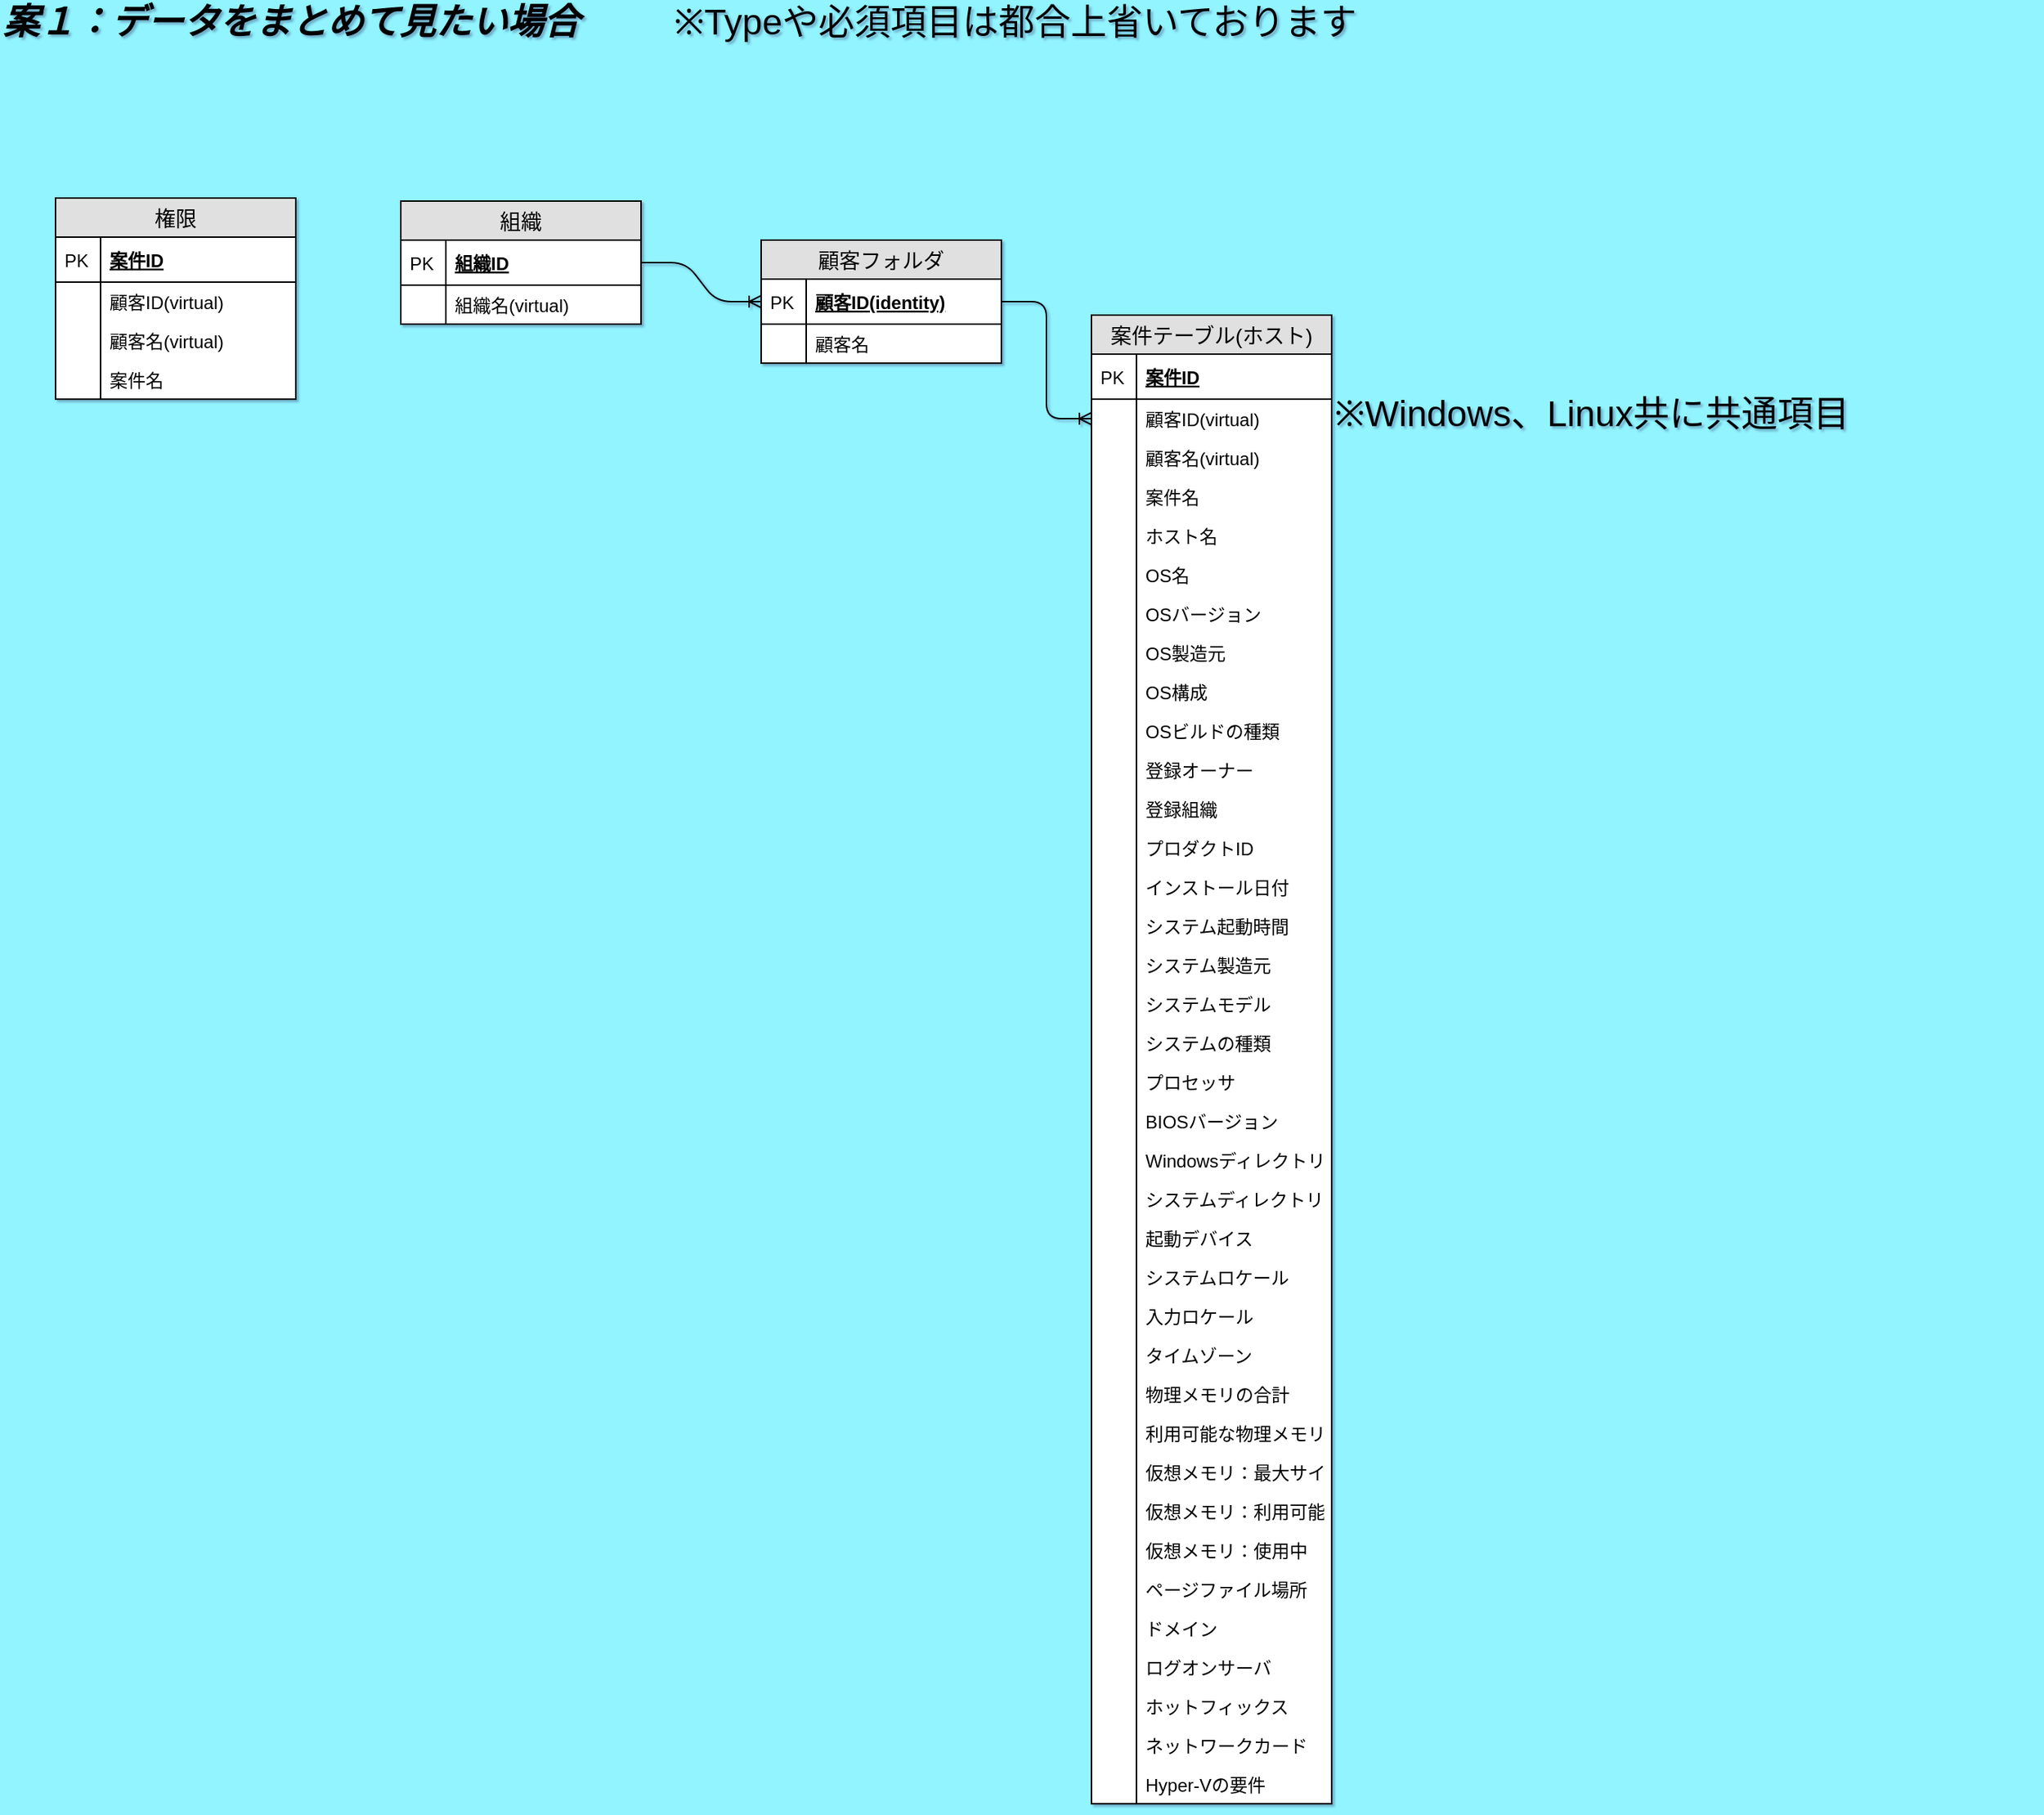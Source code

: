 <mxfile pages="1" version="11.1.5" type="github"><diagram id="xBH4WBvvp5PEgZWIUryZ" name="Page-1"><mxGraphModel dx="1422" dy="715" grid="1" gridSize="10" guides="1" tooltips="1" connect="1" arrows="1" fold="1" page="1" pageScale="1" pageWidth="1654" pageHeight="1169" background="#91F4FF" math="0" shadow="1"><root><mxCell id="0"/><mxCell id="1" parent="0"/><mxCell id="DHz48N2Gg_2RzL-YrVey-17" value="顧客フォルダ" style="swimlane;fontStyle=0;childLayout=stackLayout;horizontal=1;startSize=26;fillColor=#e0e0e0;horizontalStack=0;resizeParent=1;resizeParentMax=0;resizeLast=0;collapsible=1;marginBottom=0;swimlaneFillColor=#ffffff;align=center;fontSize=14;rounded=0;glass=0;" vertex="1" parent="1"><mxGeometry x="590" y="285" width="160" height="82" as="geometry"/></mxCell><mxCell id="DHz48N2Gg_2RzL-YrVey-18" value="顧客ID(identity)" style="shape=partialRectangle;top=0;left=0;right=0;bottom=1;align=left;verticalAlign=middle;fillColor=none;spacingLeft=34;spacingRight=4;overflow=hidden;rotatable=0;points=[[0,0.5],[1,0.5]];portConstraint=eastwest;dropTarget=0;fontStyle=5;fontSize=12;" vertex="1" parent="DHz48N2Gg_2RzL-YrVey-17"><mxGeometry y="26" width="160" height="30" as="geometry"/></mxCell><mxCell id="DHz48N2Gg_2RzL-YrVey-19" value="PK" style="shape=partialRectangle;top=0;left=0;bottom=0;fillColor=none;align=left;verticalAlign=middle;spacingLeft=4;spacingRight=4;overflow=hidden;rotatable=0;points=[];portConstraint=eastwest;part=1;fontSize=12;" vertex="1" connectable="0" parent="DHz48N2Gg_2RzL-YrVey-18"><mxGeometry width="30" height="30" as="geometry"/></mxCell><mxCell id="DHz48N2Gg_2RzL-YrVey-20" value="顧客名" style="shape=partialRectangle;top=0;left=0;right=0;bottom=0;align=left;verticalAlign=top;fillColor=none;spacingLeft=34;spacingRight=4;overflow=hidden;rotatable=0;points=[[0,0.5],[1,0.5]];portConstraint=eastwest;dropTarget=0;fontSize=12;" vertex="1" parent="DHz48N2Gg_2RzL-YrVey-17"><mxGeometry y="56" width="160" height="26" as="geometry"/></mxCell><mxCell id="DHz48N2Gg_2RzL-YrVey-21" value="" style="shape=partialRectangle;top=0;left=0;bottom=0;fillColor=none;align=left;verticalAlign=top;spacingLeft=4;spacingRight=4;overflow=hidden;rotatable=0;points=[];portConstraint=eastwest;part=1;fontSize=12;" vertex="1" connectable="0" parent="DHz48N2Gg_2RzL-YrVey-20"><mxGeometry width="30" height="26" as="geometry"/></mxCell><mxCell id="DHz48N2Gg_2RzL-YrVey-37" value="案件テーブル(ホスト)" style="swimlane;fontStyle=0;childLayout=stackLayout;horizontal=1;startSize=26;fillColor=#e0e0e0;horizontalStack=0;resizeParent=1;resizeParentMax=0;resizeLast=0;collapsible=1;marginBottom=0;swimlaneFillColor=#ffffff;align=center;fontSize=14;rounded=0;glass=0;" vertex="1" parent="1"><mxGeometry x="810" y="335" width="160" height="992" as="geometry"/></mxCell><mxCell id="DHz48N2Gg_2RzL-YrVey-38" value="案件ID" style="shape=partialRectangle;top=0;left=0;right=0;bottom=1;align=left;verticalAlign=middle;fillColor=none;spacingLeft=34;spacingRight=4;overflow=hidden;rotatable=0;points=[[0,0.5],[1,0.5]];portConstraint=eastwest;dropTarget=0;fontStyle=5;fontSize=12;" vertex="1" parent="DHz48N2Gg_2RzL-YrVey-37"><mxGeometry y="26" width="160" height="30" as="geometry"/></mxCell><mxCell id="DHz48N2Gg_2RzL-YrVey-39" value="PK" style="shape=partialRectangle;top=0;left=0;bottom=0;fillColor=none;align=left;verticalAlign=middle;spacingLeft=4;spacingRight=4;overflow=hidden;rotatable=0;points=[];portConstraint=eastwest;part=1;fontSize=12;" vertex="1" connectable="0" parent="DHz48N2Gg_2RzL-YrVey-38"><mxGeometry width="30" height="30" as="geometry"/></mxCell><mxCell id="DHz48N2Gg_2RzL-YrVey-40" value="顧客ID(virtual)" style="shape=partialRectangle;top=0;left=0;right=0;bottom=0;align=left;verticalAlign=top;fillColor=none;spacingLeft=34;spacingRight=4;overflow=hidden;rotatable=0;points=[[0,0.5],[1,0.5]];portConstraint=eastwest;dropTarget=0;fontSize=12;" vertex="1" parent="DHz48N2Gg_2RzL-YrVey-37"><mxGeometry y="56" width="160" height="26" as="geometry"/></mxCell><mxCell id="DHz48N2Gg_2RzL-YrVey-41" value="" style="shape=partialRectangle;top=0;left=0;bottom=0;fillColor=none;align=left;verticalAlign=top;spacingLeft=4;spacingRight=4;overflow=hidden;rotatable=0;points=[];portConstraint=eastwest;part=1;fontSize=12;" vertex="1" connectable="0" parent="DHz48N2Gg_2RzL-YrVey-40"><mxGeometry width="30" height="26" as="geometry"/></mxCell><mxCell id="DHz48N2Gg_2RzL-YrVey-42" value="顧客名(virtual)" style="shape=partialRectangle;top=0;left=0;right=0;bottom=0;align=left;verticalAlign=top;fillColor=none;spacingLeft=34;spacingRight=4;overflow=hidden;rotatable=0;points=[[0,0.5],[1,0.5]];portConstraint=eastwest;dropTarget=0;fontSize=12;" vertex="1" parent="DHz48N2Gg_2RzL-YrVey-37"><mxGeometry y="82" width="160" height="26" as="geometry"/></mxCell><mxCell id="DHz48N2Gg_2RzL-YrVey-43" value="" style="shape=partialRectangle;top=0;left=0;bottom=0;fillColor=none;align=left;verticalAlign=top;spacingLeft=4;spacingRight=4;overflow=hidden;rotatable=0;points=[];portConstraint=eastwest;part=1;fontSize=12;" vertex="1" connectable="0" parent="DHz48N2Gg_2RzL-YrVey-42"><mxGeometry width="30" height="26" as="geometry"/></mxCell><mxCell id="DHz48N2Gg_2RzL-YrVey-86" value="案件名" style="shape=partialRectangle;top=0;left=0;right=0;bottom=0;align=left;verticalAlign=top;fillColor=none;spacingLeft=34;spacingRight=4;overflow=hidden;rotatable=0;points=[[0,0.5],[1,0.5]];portConstraint=eastwest;dropTarget=0;fontSize=12;" vertex="1" parent="DHz48N2Gg_2RzL-YrVey-37"><mxGeometry y="108" width="160" height="26" as="geometry"/></mxCell><mxCell id="DHz48N2Gg_2RzL-YrVey-87" value="" style="shape=partialRectangle;top=0;left=0;bottom=0;fillColor=none;align=left;verticalAlign=top;spacingLeft=4;spacingRight=4;overflow=hidden;rotatable=0;points=[];portConstraint=eastwest;part=1;fontSize=12;" vertex="1" connectable="0" parent="DHz48N2Gg_2RzL-YrVey-86"><mxGeometry width="30" height="26" as="geometry"/></mxCell><mxCell id="DHz48N2Gg_2RzL-YrVey-88" value="ホスト名" style="shape=partialRectangle;top=0;left=0;right=0;bottom=0;align=left;verticalAlign=top;fillColor=none;spacingLeft=34;spacingRight=4;overflow=hidden;rotatable=0;points=[[0,0.5],[1,0.5]];portConstraint=eastwest;dropTarget=0;fontSize=12;" vertex="1" parent="DHz48N2Gg_2RzL-YrVey-37"><mxGeometry y="134" width="160" height="26" as="geometry"/></mxCell><mxCell id="DHz48N2Gg_2RzL-YrVey-89" value="" style="shape=partialRectangle;top=0;left=0;bottom=0;fillColor=none;align=left;verticalAlign=top;spacingLeft=4;spacingRight=4;overflow=hidden;rotatable=0;points=[];portConstraint=eastwest;part=1;fontSize=12;" vertex="1" connectable="0" parent="DHz48N2Gg_2RzL-YrVey-88"><mxGeometry width="30" height="26" as="geometry"/></mxCell><mxCell id="DHz48N2Gg_2RzL-YrVey-90" value="OS名" style="shape=partialRectangle;top=0;left=0;right=0;bottom=0;align=left;verticalAlign=top;fillColor=none;spacingLeft=34;spacingRight=4;overflow=hidden;rotatable=0;points=[[0,0.5],[1,0.5]];portConstraint=eastwest;dropTarget=0;fontSize=12;" vertex="1" parent="DHz48N2Gg_2RzL-YrVey-37"><mxGeometry y="160" width="160" height="26" as="geometry"/></mxCell><mxCell id="DHz48N2Gg_2RzL-YrVey-91" value="" style="shape=partialRectangle;top=0;left=0;bottom=0;fillColor=none;align=left;verticalAlign=top;spacingLeft=4;spacingRight=4;overflow=hidden;rotatable=0;points=[];portConstraint=eastwest;part=1;fontSize=12;" vertex="1" connectable="0" parent="DHz48N2Gg_2RzL-YrVey-90"><mxGeometry width="30" height="26" as="geometry"/></mxCell><mxCell id="DHz48N2Gg_2RzL-YrVey-92" value="OSバージョン" style="shape=partialRectangle;top=0;left=0;right=0;bottom=0;align=left;verticalAlign=top;fillColor=none;spacingLeft=34;spacingRight=4;overflow=hidden;rotatable=0;points=[[0,0.5],[1,0.5]];portConstraint=eastwest;dropTarget=0;fontSize=12;" vertex="1" parent="DHz48N2Gg_2RzL-YrVey-37"><mxGeometry y="186" width="160" height="26" as="geometry"/></mxCell><mxCell id="DHz48N2Gg_2RzL-YrVey-93" value="" style="shape=partialRectangle;top=0;left=0;bottom=0;fillColor=none;align=left;verticalAlign=top;spacingLeft=4;spacingRight=4;overflow=hidden;rotatable=0;points=[];portConstraint=eastwest;part=1;fontSize=12;" vertex="1" connectable="0" parent="DHz48N2Gg_2RzL-YrVey-92"><mxGeometry width="30" height="26" as="geometry"/></mxCell><mxCell id="DHz48N2Gg_2RzL-YrVey-94" value="OS製造元" style="shape=partialRectangle;top=0;left=0;right=0;bottom=0;align=left;verticalAlign=top;fillColor=none;spacingLeft=34;spacingRight=4;overflow=hidden;rotatable=0;points=[[0,0.5],[1,0.5]];portConstraint=eastwest;dropTarget=0;fontSize=12;" vertex="1" parent="DHz48N2Gg_2RzL-YrVey-37"><mxGeometry y="212" width="160" height="26" as="geometry"/></mxCell><mxCell id="DHz48N2Gg_2RzL-YrVey-95" value="" style="shape=partialRectangle;top=0;left=0;bottom=0;fillColor=none;align=left;verticalAlign=top;spacingLeft=4;spacingRight=4;overflow=hidden;rotatable=0;points=[];portConstraint=eastwest;part=1;fontSize=12;" vertex="1" connectable="0" parent="DHz48N2Gg_2RzL-YrVey-94"><mxGeometry width="30" height="26" as="geometry"/></mxCell><mxCell id="DHz48N2Gg_2RzL-YrVey-96" value="OS構成" style="shape=partialRectangle;top=0;left=0;right=0;bottom=0;align=left;verticalAlign=top;fillColor=none;spacingLeft=34;spacingRight=4;overflow=hidden;rotatable=0;points=[[0,0.5],[1,0.5]];portConstraint=eastwest;dropTarget=0;fontSize=12;" vertex="1" parent="DHz48N2Gg_2RzL-YrVey-37"><mxGeometry y="238" width="160" height="26" as="geometry"/></mxCell><mxCell id="DHz48N2Gg_2RzL-YrVey-97" value="" style="shape=partialRectangle;top=0;left=0;bottom=0;fillColor=none;align=left;verticalAlign=top;spacingLeft=4;spacingRight=4;overflow=hidden;rotatable=0;points=[];portConstraint=eastwest;part=1;fontSize=12;" vertex="1" connectable="0" parent="DHz48N2Gg_2RzL-YrVey-96"><mxGeometry width="30" height="26" as="geometry"/></mxCell><mxCell id="DHz48N2Gg_2RzL-YrVey-98" value="OSビルドの種類" style="shape=partialRectangle;top=0;left=0;right=0;bottom=0;align=left;verticalAlign=top;fillColor=none;spacingLeft=34;spacingRight=4;overflow=hidden;rotatable=0;points=[[0,0.5],[1,0.5]];portConstraint=eastwest;dropTarget=0;fontSize=12;" vertex="1" parent="DHz48N2Gg_2RzL-YrVey-37"><mxGeometry y="264" width="160" height="26" as="geometry"/></mxCell><mxCell id="DHz48N2Gg_2RzL-YrVey-99" value="" style="shape=partialRectangle;top=0;left=0;bottom=0;fillColor=none;align=left;verticalAlign=top;spacingLeft=4;spacingRight=4;overflow=hidden;rotatable=0;points=[];portConstraint=eastwest;part=1;fontSize=12;" vertex="1" connectable="0" parent="DHz48N2Gg_2RzL-YrVey-98"><mxGeometry width="30" height="26" as="geometry"/></mxCell><mxCell id="DHz48N2Gg_2RzL-YrVey-48" value="登録オーナー" style="shape=partialRectangle;top=0;left=0;right=0;bottom=0;align=left;verticalAlign=top;fillColor=none;spacingLeft=34;spacingRight=4;overflow=hidden;rotatable=0;points=[[0,0.5],[1,0.5]];portConstraint=eastwest;dropTarget=0;fontSize=12;" vertex="1" parent="DHz48N2Gg_2RzL-YrVey-37"><mxGeometry y="290" width="160" height="26" as="geometry"/></mxCell><mxCell id="DHz48N2Gg_2RzL-YrVey-49" value="" style="shape=partialRectangle;top=0;left=0;bottom=0;fillColor=none;align=left;verticalAlign=top;spacingLeft=4;spacingRight=4;overflow=hidden;rotatable=0;points=[];portConstraint=eastwest;part=1;fontSize=12;" vertex="1" connectable="0" parent="DHz48N2Gg_2RzL-YrVey-48"><mxGeometry width="30" height="26" as="geometry"/></mxCell><mxCell id="DHz48N2Gg_2RzL-YrVey-100" value="登録組織" style="shape=partialRectangle;top=0;left=0;right=0;bottom=0;align=left;verticalAlign=top;fillColor=none;spacingLeft=34;spacingRight=4;overflow=hidden;rotatable=0;points=[[0,0.5],[1,0.5]];portConstraint=eastwest;dropTarget=0;fontSize=12;" vertex="1" parent="DHz48N2Gg_2RzL-YrVey-37"><mxGeometry y="316" width="160" height="26" as="geometry"/></mxCell><mxCell id="DHz48N2Gg_2RzL-YrVey-101" value="" style="shape=partialRectangle;top=0;left=0;bottom=0;fillColor=none;align=left;verticalAlign=top;spacingLeft=4;spacingRight=4;overflow=hidden;rotatable=0;points=[];portConstraint=eastwest;part=1;fontSize=12;" vertex="1" connectable="0" parent="DHz48N2Gg_2RzL-YrVey-100"><mxGeometry width="30" height="26" as="geometry"/></mxCell><mxCell id="DHz48N2Gg_2RzL-YrVey-102" value="プロダクトID" style="shape=partialRectangle;top=0;left=0;right=0;bottom=0;align=left;verticalAlign=top;fillColor=none;spacingLeft=34;spacingRight=4;overflow=hidden;rotatable=0;points=[[0,0.5],[1,0.5]];portConstraint=eastwest;dropTarget=0;fontSize=12;" vertex="1" parent="DHz48N2Gg_2RzL-YrVey-37"><mxGeometry y="342" width="160" height="26" as="geometry"/></mxCell><mxCell id="DHz48N2Gg_2RzL-YrVey-103" value="" style="shape=partialRectangle;top=0;left=0;bottom=0;fillColor=none;align=left;verticalAlign=top;spacingLeft=4;spacingRight=4;overflow=hidden;rotatable=0;points=[];portConstraint=eastwest;part=1;fontSize=12;" vertex="1" connectable="0" parent="DHz48N2Gg_2RzL-YrVey-102"><mxGeometry width="30" height="26" as="geometry"/></mxCell><mxCell id="DHz48N2Gg_2RzL-YrVey-104" value="インストール日付" style="shape=partialRectangle;top=0;left=0;right=0;bottom=0;align=left;verticalAlign=top;fillColor=none;spacingLeft=34;spacingRight=4;overflow=hidden;rotatable=0;points=[[0,0.5],[1,0.5]];portConstraint=eastwest;dropTarget=0;fontSize=12;" vertex="1" parent="DHz48N2Gg_2RzL-YrVey-37"><mxGeometry y="368" width="160" height="26" as="geometry"/></mxCell><mxCell id="DHz48N2Gg_2RzL-YrVey-105" value="" style="shape=partialRectangle;top=0;left=0;bottom=0;fillColor=none;align=left;verticalAlign=top;spacingLeft=4;spacingRight=4;overflow=hidden;rotatable=0;points=[];portConstraint=eastwest;part=1;fontSize=12;" vertex="1" connectable="0" parent="DHz48N2Gg_2RzL-YrVey-104"><mxGeometry width="30" height="26" as="geometry"/></mxCell><mxCell id="DHz48N2Gg_2RzL-YrVey-106" value="システム起動時間" style="shape=partialRectangle;top=0;left=0;right=0;bottom=0;align=left;verticalAlign=top;fillColor=none;spacingLeft=34;spacingRight=4;overflow=hidden;rotatable=0;points=[[0,0.5],[1,0.5]];portConstraint=eastwest;dropTarget=0;fontSize=12;" vertex="1" parent="DHz48N2Gg_2RzL-YrVey-37"><mxGeometry y="394" width="160" height="26" as="geometry"/></mxCell><mxCell id="DHz48N2Gg_2RzL-YrVey-107" value="" style="shape=partialRectangle;top=0;left=0;bottom=0;fillColor=none;align=left;verticalAlign=top;spacingLeft=4;spacingRight=4;overflow=hidden;rotatable=0;points=[];portConstraint=eastwest;part=1;fontSize=12;" vertex="1" connectable="0" parent="DHz48N2Gg_2RzL-YrVey-106"><mxGeometry width="30" height="26" as="geometry"/></mxCell><mxCell id="DHz48N2Gg_2RzL-YrVey-108" value="システム製造元" style="shape=partialRectangle;top=0;left=0;right=0;bottom=0;align=left;verticalAlign=top;fillColor=none;spacingLeft=34;spacingRight=4;overflow=hidden;rotatable=0;points=[[0,0.5],[1,0.5]];portConstraint=eastwest;dropTarget=0;fontSize=12;" vertex="1" parent="DHz48N2Gg_2RzL-YrVey-37"><mxGeometry y="420" width="160" height="26" as="geometry"/></mxCell><mxCell id="DHz48N2Gg_2RzL-YrVey-109" value="" style="shape=partialRectangle;top=0;left=0;bottom=0;fillColor=none;align=left;verticalAlign=top;spacingLeft=4;spacingRight=4;overflow=hidden;rotatable=0;points=[];portConstraint=eastwest;part=1;fontSize=12;" vertex="1" connectable="0" parent="DHz48N2Gg_2RzL-YrVey-108"><mxGeometry width="30" height="26" as="geometry"/></mxCell><mxCell id="DHz48N2Gg_2RzL-YrVey-110" value="システムモデル" style="shape=partialRectangle;top=0;left=0;right=0;bottom=0;align=left;verticalAlign=top;fillColor=none;spacingLeft=34;spacingRight=4;overflow=hidden;rotatable=0;points=[[0,0.5],[1,0.5]];portConstraint=eastwest;dropTarget=0;fontSize=12;" vertex="1" parent="DHz48N2Gg_2RzL-YrVey-37"><mxGeometry y="446" width="160" height="26" as="geometry"/></mxCell><mxCell id="DHz48N2Gg_2RzL-YrVey-111" value="" style="shape=partialRectangle;top=0;left=0;bottom=0;fillColor=none;align=left;verticalAlign=top;spacingLeft=4;spacingRight=4;overflow=hidden;rotatable=0;points=[];portConstraint=eastwest;part=1;fontSize=12;" vertex="1" connectable="0" parent="DHz48N2Gg_2RzL-YrVey-110"><mxGeometry width="30" height="26" as="geometry"/></mxCell><mxCell id="DHz48N2Gg_2RzL-YrVey-112" value="システムの種類" style="shape=partialRectangle;top=0;left=0;right=0;bottom=0;align=left;verticalAlign=top;fillColor=none;spacingLeft=34;spacingRight=4;overflow=hidden;rotatable=0;points=[[0,0.5],[1,0.5]];portConstraint=eastwest;dropTarget=0;fontSize=12;" vertex="1" parent="DHz48N2Gg_2RzL-YrVey-37"><mxGeometry y="472" width="160" height="26" as="geometry"/></mxCell><mxCell id="DHz48N2Gg_2RzL-YrVey-113" value="" style="shape=partialRectangle;top=0;left=0;bottom=0;fillColor=none;align=left;verticalAlign=top;spacingLeft=4;spacingRight=4;overflow=hidden;rotatable=0;points=[];portConstraint=eastwest;part=1;fontSize=12;" vertex="1" connectable="0" parent="DHz48N2Gg_2RzL-YrVey-112"><mxGeometry width="30" height="26" as="geometry"/></mxCell><mxCell id="DHz48N2Gg_2RzL-YrVey-114" value="プロセッサ" style="shape=partialRectangle;top=0;left=0;right=0;bottom=0;align=left;verticalAlign=top;fillColor=none;spacingLeft=34;spacingRight=4;overflow=hidden;rotatable=0;points=[[0,0.5],[1,0.5]];portConstraint=eastwest;dropTarget=0;fontSize=12;" vertex="1" parent="DHz48N2Gg_2RzL-YrVey-37"><mxGeometry y="498" width="160" height="26" as="geometry"/></mxCell><mxCell id="DHz48N2Gg_2RzL-YrVey-115" value="" style="shape=partialRectangle;top=0;left=0;bottom=0;fillColor=none;align=left;verticalAlign=top;spacingLeft=4;spacingRight=4;overflow=hidden;rotatable=0;points=[];portConstraint=eastwest;part=1;fontSize=12;" vertex="1" connectable="0" parent="DHz48N2Gg_2RzL-YrVey-114"><mxGeometry width="30" height="26" as="geometry"/></mxCell><mxCell id="DHz48N2Gg_2RzL-YrVey-116" value="BIOSバージョン" style="shape=partialRectangle;top=0;left=0;right=0;bottom=0;align=left;verticalAlign=top;fillColor=none;spacingLeft=34;spacingRight=4;overflow=hidden;rotatable=0;points=[[0,0.5],[1,0.5]];portConstraint=eastwest;dropTarget=0;fontSize=12;" vertex="1" parent="DHz48N2Gg_2RzL-YrVey-37"><mxGeometry y="524" width="160" height="26" as="geometry"/></mxCell><mxCell id="DHz48N2Gg_2RzL-YrVey-117" value="" style="shape=partialRectangle;top=0;left=0;bottom=0;fillColor=none;align=left;verticalAlign=top;spacingLeft=4;spacingRight=4;overflow=hidden;rotatable=0;points=[];portConstraint=eastwest;part=1;fontSize=12;" vertex="1" connectable="0" parent="DHz48N2Gg_2RzL-YrVey-116"><mxGeometry width="30" height="26" as="geometry"/></mxCell><mxCell id="DHz48N2Gg_2RzL-YrVey-118" value="Windowsディレクトリ" style="shape=partialRectangle;top=0;left=0;right=0;bottom=0;align=left;verticalAlign=top;fillColor=none;spacingLeft=34;spacingRight=4;overflow=hidden;rotatable=0;points=[[0,0.5],[1,0.5]];portConstraint=eastwest;dropTarget=0;fontSize=12;" vertex="1" parent="DHz48N2Gg_2RzL-YrVey-37"><mxGeometry y="550" width="160" height="26" as="geometry"/></mxCell><mxCell id="DHz48N2Gg_2RzL-YrVey-119" value="" style="shape=partialRectangle;top=0;left=0;bottom=0;fillColor=none;align=left;verticalAlign=top;spacingLeft=4;spacingRight=4;overflow=hidden;rotatable=0;points=[];portConstraint=eastwest;part=1;fontSize=12;" vertex="1" connectable="0" parent="DHz48N2Gg_2RzL-YrVey-118"><mxGeometry width="30" height="26" as="geometry"/></mxCell><mxCell id="DHz48N2Gg_2RzL-YrVey-120" value="システムディレクトリ" style="shape=partialRectangle;top=0;left=0;right=0;bottom=0;align=left;verticalAlign=top;fillColor=none;spacingLeft=34;spacingRight=4;overflow=hidden;rotatable=0;points=[[0,0.5],[1,0.5]];portConstraint=eastwest;dropTarget=0;fontSize=12;" vertex="1" parent="DHz48N2Gg_2RzL-YrVey-37"><mxGeometry y="576" width="160" height="26" as="geometry"/></mxCell><mxCell id="DHz48N2Gg_2RzL-YrVey-121" value="" style="shape=partialRectangle;top=0;left=0;bottom=0;fillColor=none;align=left;verticalAlign=top;spacingLeft=4;spacingRight=4;overflow=hidden;rotatable=0;points=[];portConstraint=eastwest;part=1;fontSize=12;" vertex="1" connectable="0" parent="DHz48N2Gg_2RzL-YrVey-120"><mxGeometry width="30" height="26" as="geometry"/></mxCell><mxCell id="DHz48N2Gg_2RzL-YrVey-122" value="起動デバイス" style="shape=partialRectangle;top=0;left=0;right=0;bottom=0;align=left;verticalAlign=top;fillColor=none;spacingLeft=34;spacingRight=4;overflow=hidden;rotatable=0;points=[[0,0.5],[1,0.5]];portConstraint=eastwest;dropTarget=0;fontSize=12;" vertex="1" parent="DHz48N2Gg_2RzL-YrVey-37"><mxGeometry y="602" width="160" height="26" as="geometry"/></mxCell><mxCell id="DHz48N2Gg_2RzL-YrVey-123" value="" style="shape=partialRectangle;top=0;left=0;bottom=0;fillColor=none;align=left;verticalAlign=top;spacingLeft=4;spacingRight=4;overflow=hidden;rotatable=0;points=[];portConstraint=eastwest;part=1;fontSize=12;" vertex="1" connectable="0" parent="DHz48N2Gg_2RzL-YrVey-122"><mxGeometry width="30" height="26" as="geometry"/></mxCell><mxCell id="DHz48N2Gg_2RzL-YrVey-124" value="システムロケール" style="shape=partialRectangle;top=0;left=0;right=0;bottom=0;align=left;verticalAlign=top;fillColor=none;spacingLeft=34;spacingRight=4;overflow=hidden;rotatable=0;points=[[0,0.5],[1,0.5]];portConstraint=eastwest;dropTarget=0;fontSize=12;" vertex="1" parent="DHz48N2Gg_2RzL-YrVey-37"><mxGeometry y="628" width="160" height="26" as="geometry"/></mxCell><mxCell id="DHz48N2Gg_2RzL-YrVey-125" value="" style="shape=partialRectangle;top=0;left=0;bottom=0;fillColor=none;align=left;verticalAlign=top;spacingLeft=4;spacingRight=4;overflow=hidden;rotatable=0;points=[];portConstraint=eastwest;part=1;fontSize=12;" vertex="1" connectable="0" parent="DHz48N2Gg_2RzL-YrVey-124"><mxGeometry width="30" height="26" as="geometry"/></mxCell><mxCell id="DHz48N2Gg_2RzL-YrVey-126" value="入力ロケール" style="shape=partialRectangle;top=0;left=0;right=0;bottom=0;align=left;verticalAlign=top;fillColor=none;spacingLeft=34;spacingRight=4;overflow=hidden;rotatable=0;points=[[0,0.5],[1,0.5]];portConstraint=eastwest;dropTarget=0;fontSize=12;" vertex="1" parent="DHz48N2Gg_2RzL-YrVey-37"><mxGeometry y="654" width="160" height="26" as="geometry"/></mxCell><mxCell id="DHz48N2Gg_2RzL-YrVey-127" value="" style="shape=partialRectangle;top=0;left=0;bottom=0;fillColor=none;align=left;verticalAlign=top;spacingLeft=4;spacingRight=4;overflow=hidden;rotatable=0;points=[];portConstraint=eastwest;part=1;fontSize=12;" vertex="1" connectable="0" parent="DHz48N2Gg_2RzL-YrVey-126"><mxGeometry width="30" height="26" as="geometry"/></mxCell><mxCell id="DHz48N2Gg_2RzL-YrVey-128" value="タイムゾーン" style="shape=partialRectangle;top=0;left=0;right=0;bottom=0;align=left;verticalAlign=top;fillColor=none;spacingLeft=34;spacingRight=4;overflow=hidden;rotatable=0;points=[[0,0.5],[1,0.5]];portConstraint=eastwest;dropTarget=0;fontSize=12;" vertex="1" parent="DHz48N2Gg_2RzL-YrVey-37"><mxGeometry y="680" width="160" height="26" as="geometry"/></mxCell><mxCell id="DHz48N2Gg_2RzL-YrVey-129" value="" style="shape=partialRectangle;top=0;left=0;bottom=0;fillColor=none;align=left;verticalAlign=top;spacingLeft=4;spacingRight=4;overflow=hidden;rotatable=0;points=[];portConstraint=eastwest;part=1;fontSize=12;" vertex="1" connectable="0" parent="DHz48N2Gg_2RzL-YrVey-128"><mxGeometry width="30" height="26" as="geometry"/></mxCell><mxCell id="DHz48N2Gg_2RzL-YrVey-130" value="物理メモリの合計" style="shape=partialRectangle;top=0;left=0;right=0;bottom=0;align=left;verticalAlign=top;fillColor=none;spacingLeft=34;spacingRight=4;overflow=hidden;rotatable=0;points=[[0,0.5],[1,0.5]];portConstraint=eastwest;dropTarget=0;fontSize=12;" vertex="1" parent="DHz48N2Gg_2RzL-YrVey-37"><mxGeometry y="706" width="160" height="26" as="geometry"/></mxCell><mxCell id="DHz48N2Gg_2RzL-YrVey-131" value="" style="shape=partialRectangle;top=0;left=0;bottom=0;fillColor=none;align=left;verticalAlign=top;spacingLeft=4;spacingRight=4;overflow=hidden;rotatable=0;points=[];portConstraint=eastwest;part=1;fontSize=12;" vertex="1" connectable="0" parent="DHz48N2Gg_2RzL-YrVey-130"><mxGeometry width="30" height="26" as="geometry"/></mxCell><mxCell id="DHz48N2Gg_2RzL-YrVey-132" value="利用可能な物理メモリ" style="shape=partialRectangle;top=0;left=0;right=0;bottom=0;align=left;verticalAlign=top;fillColor=none;spacingLeft=34;spacingRight=4;overflow=hidden;rotatable=0;points=[[0,0.5],[1,0.5]];portConstraint=eastwest;dropTarget=0;fontSize=12;" vertex="1" parent="DHz48N2Gg_2RzL-YrVey-37"><mxGeometry y="732" width="160" height="26" as="geometry"/></mxCell><mxCell id="DHz48N2Gg_2RzL-YrVey-133" value="" style="shape=partialRectangle;top=0;left=0;bottom=0;fillColor=none;align=left;verticalAlign=top;spacingLeft=4;spacingRight=4;overflow=hidden;rotatable=0;points=[];portConstraint=eastwest;part=1;fontSize=12;" vertex="1" connectable="0" parent="DHz48N2Gg_2RzL-YrVey-132"><mxGeometry width="30" height="26" as="geometry"/></mxCell><mxCell id="DHz48N2Gg_2RzL-YrVey-134" value="仮想メモリ：最大サイズ" style="shape=partialRectangle;top=0;left=0;right=0;bottom=0;align=left;verticalAlign=top;fillColor=none;spacingLeft=34;spacingRight=4;overflow=hidden;rotatable=0;points=[[0,0.5],[1,0.5]];portConstraint=eastwest;dropTarget=0;fontSize=12;" vertex="1" parent="DHz48N2Gg_2RzL-YrVey-37"><mxGeometry y="758" width="160" height="26" as="geometry"/></mxCell><mxCell id="DHz48N2Gg_2RzL-YrVey-135" value="" style="shape=partialRectangle;top=0;left=0;bottom=0;fillColor=none;align=left;verticalAlign=top;spacingLeft=4;spacingRight=4;overflow=hidden;rotatable=0;points=[];portConstraint=eastwest;part=1;fontSize=12;" vertex="1" connectable="0" parent="DHz48N2Gg_2RzL-YrVey-134"><mxGeometry width="30" height="26" as="geometry"/></mxCell><mxCell id="DHz48N2Gg_2RzL-YrVey-136" value="仮想メモリ：利用可能" style="shape=partialRectangle;top=0;left=0;right=0;bottom=0;align=left;verticalAlign=top;fillColor=none;spacingLeft=34;spacingRight=4;overflow=hidden;rotatable=0;points=[[0,0.5],[1,0.5]];portConstraint=eastwest;dropTarget=0;fontSize=12;" vertex="1" parent="DHz48N2Gg_2RzL-YrVey-37"><mxGeometry y="784" width="160" height="26" as="geometry"/></mxCell><mxCell id="DHz48N2Gg_2RzL-YrVey-137" value="" style="shape=partialRectangle;top=0;left=0;bottom=0;fillColor=none;align=left;verticalAlign=top;spacingLeft=4;spacingRight=4;overflow=hidden;rotatable=0;points=[];portConstraint=eastwest;part=1;fontSize=12;" vertex="1" connectable="0" parent="DHz48N2Gg_2RzL-YrVey-136"><mxGeometry width="30" height="26" as="geometry"/></mxCell><mxCell id="DHz48N2Gg_2RzL-YrVey-139" value="仮想メモリ：使用中" style="shape=partialRectangle;top=0;left=0;right=0;bottom=0;align=left;verticalAlign=top;fillColor=none;spacingLeft=34;spacingRight=4;overflow=hidden;rotatable=0;points=[[0,0.5],[1,0.5]];portConstraint=eastwest;dropTarget=0;fontSize=12;" vertex="1" parent="DHz48N2Gg_2RzL-YrVey-37"><mxGeometry y="810" width="160" height="26" as="geometry"/></mxCell><mxCell id="DHz48N2Gg_2RzL-YrVey-140" value="" style="shape=partialRectangle;top=0;left=0;bottom=0;fillColor=none;align=left;verticalAlign=top;spacingLeft=4;spacingRight=4;overflow=hidden;rotatable=0;points=[];portConstraint=eastwest;part=1;fontSize=12;" vertex="1" connectable="0" parent="DHz48N2Gg_2RzL-YrVey-139"><mxGeometry width="30" height="26" as="geometry"/></mxCell><mxCell id="DHz48N2Gg_2RzL-YrVey-141" value="ページファイル場所" style="shape=partialRectangle;top=0;left=0;right=0;bottom=0;align=left;verticalAlign=top;fillColor=none;spacingLeft=34;spacingRight=4;overflow=hidden;rotatable=0;points=[[0,0.5],[1,0.5]];portConstraint=eastwest;dropTarget=0;fontSize=12;" vertex="1" parent="DHz48N2Gg_2RzL-YrVey-37"><mxGeometry y="836" width="160" height="26" as="geometry"/></mxCell><mxCell id="DHz48N2Gg_2RzL-YrVey-142" value="" style="shape=partialRectangle;top=0;left=0;bottom=0;fillColor=none;align=left;verticalAlign=top;spacingLeft=4;spacingRight=4;overflow=hidden;rotatable=0;points=[];portConstraint=eastwest;part=1;fontSize=12;" vertex="1" connectable="0" parent="DHz48N2Gg_2RzL-YrVey-141"><mxGeometry width="30" height="26" as="geometry"/></mxCell><mxCell id="DHz48N2Gg_2RzL-YrVey-143" value="ドメイン" style="shape=partialRectangle;top=0;left=0;right=0;bottom=0;align=left;verticalAlign=top;fillColor=none;spacingLeft=34;spacingRight=4;overflow=hidden;rotatable=0;points=[[0,0.5],[1,0.5]];portConstraint=eastwest;dropTarget=0;fontSize=12;" vertex="1" parent="DHz48N2Gg_2RzL-YrVey-37"><mxGeometry y="862" width="160" height="26" as="geometry"/></mxCell><mxCell id="DHz48N2Gg_2RzL-YrVey-144" value="" style="shape=partialRectangle;top=0;left=0;bottom=0;fillColor=none;align=left;verticalAlign=top;spacingLeft=4;spacingRight=4;overflow=hidden;rotatable=0;points=[];portConstraint=eastwest;part=1;fontSize=12;" vertex="1" connectable="0" parent="DHz48N2Gg_2RzL-YrVey-143"><mxGeometry width="30" height="26" as="geometry"/></mxCell><mxCell id="DHz48N2Gg_2RzL-YrVey-145" value="ログオンサーバ" style="shape=partialRectangle;top=0;left=0;right=0;bottom=0;align=left;verticalAlign=top;fillColor=none;spacingLeft=34;spacingRight=4;overflow=hidden;rotatable=0;points=[[0,0.5],[1,0.5]];portConstraint=eastwest;dropTarget=0;fontSize=12;" vertex="1" parent="DHz48N2Gg_2RzL-YrVey-37"><mxGeometry y="888" width="160" height="26" as="geometry"/></mxCell><mxCell id="DHz48N2Gg_2RzL-YrVey-146" value="" style="shape=partialRectangle;top=0;left=0;bottom=0;fillColor=none;align=left;verticalAlign=top;spacingLeft=4;spacingRight=4;overflow=hidden;rotatable=0;points=[];portConstraint=eastwest;part=1;fontSize=12;" vertex="1" connectable="0" parent="DHz48N2Gg_2RzL-YrVey-145"><mxGeometry width="30" height="26" as="geometry"/></mxCell><mxCell id="DHz48N2Gg_2RzL-YrVey-147" value="ホットフィックス" style="shape=partialRectangle;top=0;left=0;right=0;bottom=0;align=left;verticalAlign=top;fillColor=none;spacingLeft=34;spacingRight=4;overflow=hidden;rotatable=0;points=[[0,0.5],[1,0.5]];portConstraint=eastwest;dropTarget=0;fontSize=12;" vertex="1" parent="DHz48N2Gg_2RzL-YrVey-37"><mxGeometry y="914" width="160" height="26" as="geometry"/></mxCell><mxCell id="DHz48N2Gg_2RzL-YrVey-148" value="" style="shape=partialRectangle;top=0;left=0;bottom=0;fillColor=none;align=left;verticalAlign=top;spacingLeft=4;spacingRight=4;overflow=hidden;rotatable=0;points=[];portConstraint=eastwest;part=1;fontSize=12;" vertex="1" connectable="0" parent="DHz48N2Gg_2RzL-YrVey-147"><mxGeometry width="30" height="26" as="geometry"/></mxCell><mxCell id="DHz48N2Gg_2RzL-YrVey-149" value="ネットワークカード" style="shape=partialRectangle;top=0;left=0;right=0;bottom=0;align=left;verticalAlign=top;fillColor=none;spacingLeft=34;spacingRight=4;overflow=hidden;rotatable=0;points=[[0,0.5],[1,0.5]];portConstraint=eastwest;dropTarget=0;fontSize=12;" vertex="1" parent="DHz48N2Gg_2RzL-YrVey-37"><mxGeometry y="940" width="160" height="26" as="geometry"/></mxCell><mxCell id="DHz48N2Gg_2RzL-YrVey-150" value="" style="shape=partialRectangle;top=0;left=0;bottom=0;fillColor=none;align=left;verticalAlign=top;spacingLeft=4;spacingRight=4;overflow=hidden;rotatable=0;points=[];portConstraint=eastwest;part=1;fontSize=12;" vertex="1" connectable="0" parent="DHz48N2Gg_2RzL-YrVey-149"><mxGeometry width="30" height="26" as="geometry"/></mxCell><mxCell id="DHz48N2Gg_2RzL-YrVey-151" value="Hyper-Vの要件" style="shape=partialRectangle;top=0;left=0;right=0;bottom=0;align=left;verticalAlign=top;fillColor=none;spacingLeft=34;spacingRight=4;overflow=hidden;rotatable=0;points=[[0,0.5],[1,0.5]];portConstraint=eastwest;dropTarget=0;fontSize=12;" vertex="1" parent="DHz48N2Gg_2RzL-YrVey-37"><mxGeometry y="966" width="160" height="26" as="geometry"/></mxCell><mxCell id="DHz48N2Gg_2RzL-YrVey-152" value="" style="shape=partialRectangle;top=0;left=0;bottom=0;fillColor=none;align=left;verticalAlign=top;spacingLeft=4;spacingRight=4;overflow=hidden;rotatable=0;points=[];portConstraint=eastwest;part=1;fontSize=12;" vertex="1" connectable="0" parent="DHz48N2Gg_2RzL-YrVey-151"><mxGeometry width="30" height="26" as="geometry"/></mxCell><mxCell id="DHz48N2Gg_2RzL-YrVey-65" value="組織" style="swimlane;fontStyle=0;childLayout=stackLayout;horizontal=1;startSize=26;fillColor=#e0e0e0;horizontalStack=0;resizeParent=1;resizeParentMax=0;resizeLast=0;collapsible=1;marginBottom=0;swimlaneFillColor=#ffffff;align=center;fontSize=14;rounded=0;glass=0;" vertex="1" parent="1"><mxGeometry x="350" y="259" width="160" height="82" as="geometry"/></mxCell><mxCell id="DHz48N2Gg_2RzL-YrVey-66" value="組織ID" style="shape=partialRectangle;top=0;left=0;right=0;bottom=1;align=left;verticalAlign=middle;fillColor=none;spacingLeft=34;spacingRight=4;overflow=hidden;rotatable=0;points=[[0,0.5],[1,0.5]];portConstraint=eastwest;dropTarget=0;fontStyle=5;fontSize=12;" vertex="1" parent="DHz48N2Gg_2RzL-YrVey-65"><mxGeometry y="26" width="160" height="30" as="geometry"/></mxCell><mxCell id="DHz48N2Gg_2RzL-YrVey-67" value="PK" style="shape=partialRectangle;top=0;left=0;bottom=0;fillColor=none;align=left;verticalAlign=middle;spacingLeft=4;spacingRight=4;overflow=hidden;rotatable=0;points=[];portConstraint=eastwest;part=1;fontSize=12;" vertex="1" connectable="0" parent="DHz48N2Gg_2RzL-YrVey-66"><mxGeometry width="30" height="30" as="geometry"/></mxCell><mxCell id="DHz48N2Gg_2RzL-YrVey-68" value="組織名(virtual)" style="shape=partialRectangle;top=0;left=0;right=0;bottom=0;align=left;verticalAlign=top;fillColor=none;spacingLeft=34;spacingRight=4;overflow=hidden;rotatable=0;points=[[0,0.5],[1,0.5]];portConstraint=eastwest;dropTarget=0;fontSize=12;" vertex="1" parent="DHz48N2Gg_2RzL-YrVey-65"><mxGeometry y="56" width="160" height="26" as="geometry"/></mxCell><mxCell id="DHz48N2Gg_2RzL-YrVey-69" value="" style="shape=partialRectangle;top=0;left=0;bottom=0;fillColor=none;align=left;verticalAlign=top;spacingLeft=4;spacingRight=4;overflow=hidden;rotatable=0;points=[];portConstraint=eastwest;part=1;fontSize=12;" vertex="1" connectable="0" parent="DHz48N2Gg_2RzL-YrVey-68"><mxGeometry width="30" height="26" as="geometry"/></mxCell><mxCell id="DHz48N2Gg_2RzL-YrVey-74" value="権限" style="swimlane;fontStyle=0;childLayout=stackLayout;horizontal=1;startSize=26;fillColor=#e0e0e0;horizontalStack=0;resizeParent=1;resizeParentMax=0;resizeLast=0;collapsible=1;marginBottom=0;swimlaneFillColor=#ffffff;align=center;fontSize=14;rounded=0;glass=0;" vertex="1" parent="1"><mxGeometry x="120" y="257" width="160" height="134" as="geometry"/></mxCell><mxCell id="DHz48N2Gg_2RzL-YrVey-75" value="案件ID" style="shape=partialRectangle;top=0;left=0;right=0;bottom=1;align=left;verticalAlign=middle;fillColor=none;spacingLeft=34;spacingRight=4;overflow=hidden;rotatable=0;points=[[0,0.5],[1,0.5]];portConstraint=eastwest;dropTarget=0;fontStyle=5;fontSize=12;" vertex="1" parent="DHz48N2Gg_2RzL-YrVey-74"><mxGeometry y="26" width="160" height="30" as="geometry"/></mxCell><mxCell id="DHz48N2Gg_2RzL-YrVey-76" value="PK" style="shape=partialRectangle;top=0;left=0;bottom=0;fillColor=none;align=left;verticalAlign=middle;spacingLeft=4;spacingRight=4;overflow=hidden;rotatable=0;points=[];portConstraint=eastwest;part=1;fontSize=12;" vertex="1" connectable="0" parent="DHz48N2Gg_2RzL-YrVey-75"><mxGeometry width="30" height="30" as="geometry"/></mxCell><mxCell id="DHz48N2Gg_2RzL-YrVey-77" value="顧客ID(virtual)" style="shape=partialRectangle;top=0;left=0;right=0;bottom=0;align=left;verticalAlign=top;fillColor=none;spacingLeft=34;spacingRight=4;overflow=hidden;rotatable=0;points=[[0,0.5],[1,0.5]];portConstraint=eastwest;dropTarget=0;fontSize=12;" vertex="1" parent="DHz48N2Gg_2RzL-YrVey-74"><mxGeometry y="56" width="160" height="26" as="geometry"/></mxCell><mxCell id="DHz48N2Gg_2RzL-YrVey-78" value="" style="shape=partialRectangle;top=0;left=0;bottom=0;fillColor=none;align=left;verticalAlign=top;spacingLeft=4;spacingRight=4;overflow=hidden;rotatable=0;points=[];portConstraint=eastwest;part=1;fontSize=12;" vertex="1" connectable="0" parent="DHz48N2Gg_2RzL-YrVey-77"><mxGeometry width="30" height="26" as="geometry"/></mxCell><mxCell id="DHz48N2Gg_2RzL-YrVey-79" value="顧客名(virtual)" style="shape=partialRectangle;top=0;left=0;right=0;bottom=0;align=left;verticalAlign=top;fillColor=none;spacingLeft=34;spacingRight=4;overflow=hidden;rotatable=0;points=[[0,0.5],[1,0.5]];portConstraint=eastwest;dropTarget=0;fontSize=12;" vertex="1" parent="DHz48N2Gg_2RzL-YrVey-74"><mxGeometry y="82" width="160" height="26" as="geometry"/></mxCell><mxCell id="DHz48N2Gg_2RzL-YrVey-80" value="" style="shape=partialRectangle;top=0;left=0;bottom=0;fillColor=none;align=left;verticalAlign=top;spacingLeft=4;spacingRight=4;overflow=hidden;rotatable=0;points=[];portConstraint=eastwest;part=1;fontSize=12;" vertex="1" connectable="0" parent="DHz48N2Gg_2RzL-YrVey-79"><mxGeometry width="30" height="26" as="geometry"/></mxCell><mxCell id="DHz48N2Gg_2RzL-YrVey-81" value="案件名" style="shape=partialRectangle;top=0;left=0;right=0;bottom=0;align=left;verticalAlign=top;fillColor=none;spacingLeft=34;spacingRight=4;overflow=hidden;rotatable=0;points=[[0,0.5],[1,0.5]];portConstraint=eastwest;dropTarget=0;fontSize=12;" vertex="1" parent="DHz48N2Gg_2RzL-YrVey-74"><mxGeometry y="108" width="160" height="26" as="geometry"/></mxCell><mxCell id="DHz48N2Gg_2RzL-YrVey-82" value="" style="shape=partialRectangle;top=0;left=0;bottom=0;fillColor=none;align=left;verticalAlign=top;spacingLeft=4;spacingRight=4;overflow=hidden;rotatable=0;points=[];portConstraint=eastwest;part=1;fontSize=12;" vertex="1" connectable="0" parent="DHz48N2Gg_2RzL-YrVey-81"><mxGeometry width="30" height="26" as="geometry"/></mxCell><mxCell id="DHz48N2Gg_2RzL-YrVey-83" value="&lt;font style=&quot;font-size: 24px&quot;&gt;&lt;b&gt;&lt;i&gt;案１：データをまとめて見たい場合&lt;/i&gt;&lt;/b&gt;&lt;/font&gt;" style="text;html=1;strokeColor=none;fillColor=none;align=left;verticalAlign=middle;whiteSpace=wrap;rounded=0;glass=0;" vertex="1" parent="1"><mxGeometry x="83" y="130" width="407" height="20" as="geometry"/></mxCell><mxCell id="DHz48N2Gg_2RzL-YrVey-138" value="&lt;span style=&quot;font-size: 24px&quot;&gt;※Typeや必須項目は都合上省いております&lt;/span&gt;" style="text;html=1;strokeColor=none;fillColor=none;align=left;verticalAlign=middle;whiteSpace=wrap;rounded=0;glass=0;" vertex="1" parent="1"><mxGeometry x="530" y="130" width="470" height="20" as="geometry"/></mxCell><mxCell id="DHz48N2Gg_2RzL-YrVey-153" value="" style="edgeStyle=entityRelationEdgeStyle;fontSize=12;html=1;endArrow=ERoneToMany;exitX=1;exitY=0.5;exitDx=0;exitDy=0;entryX=0;entryY=0.5;entryDx=0;entryDy=0;" edge="1" parent="1" source="DHz48N2Gg_2RzL-YrVey-18" target="DHz48N2Gg_2RzL-YrVey-40"><mxGeometry width="100" height="100" relative="1" as="geometry"><mxPoint x="650" y="803" as="sourcePoint"/><mxPoint x="750" y="703" as="targetPoint"/></mxGeometry></mxCell><mxCell id="DHz48N2Gg_2RzL-YrVey-154" value="" style="edgeStyle=entityRelationEdgeStyle;fontSize=12;html=1;endArrow=ERoneToMany;exitX=1;exitY=0.5;exitDx=0;exitDy=0;entryX=0;entryY=0.5;entryDx=0;entryDy=0;" edge="1" parent="1" source="DHz48N2Gg_2RzL-YrVey-66" target="DHz48N2Gg_2RzL-YrVey-18"><mxGeometry width="100" height="100" relative="1" as="geometry"><mxPoint x="760" y="336" as="sourcePoint"/><mxPoint x="820" y="414" as="targetPoint"/></mxGeometry></mxCell><mxCell id="DHz48N2Gg_2RzL-YrVey-155" value="&lt;span style=&quot;font-size: 24px&quot;&gt;※Windows、Linux共に共通項目&lt;/span&gt;" style="text;html=1;strokeColor=none;fillColor=none;align=left;verticalAlign=middle;whiteSpace=wrap;rounded=0;glass=0;" vertex="1" parent="1"><mxGeometry x="970" y="391" width="470" height="20" as="geometry"/></mxCell></root></mxGraphModel></diagram></mxfile>